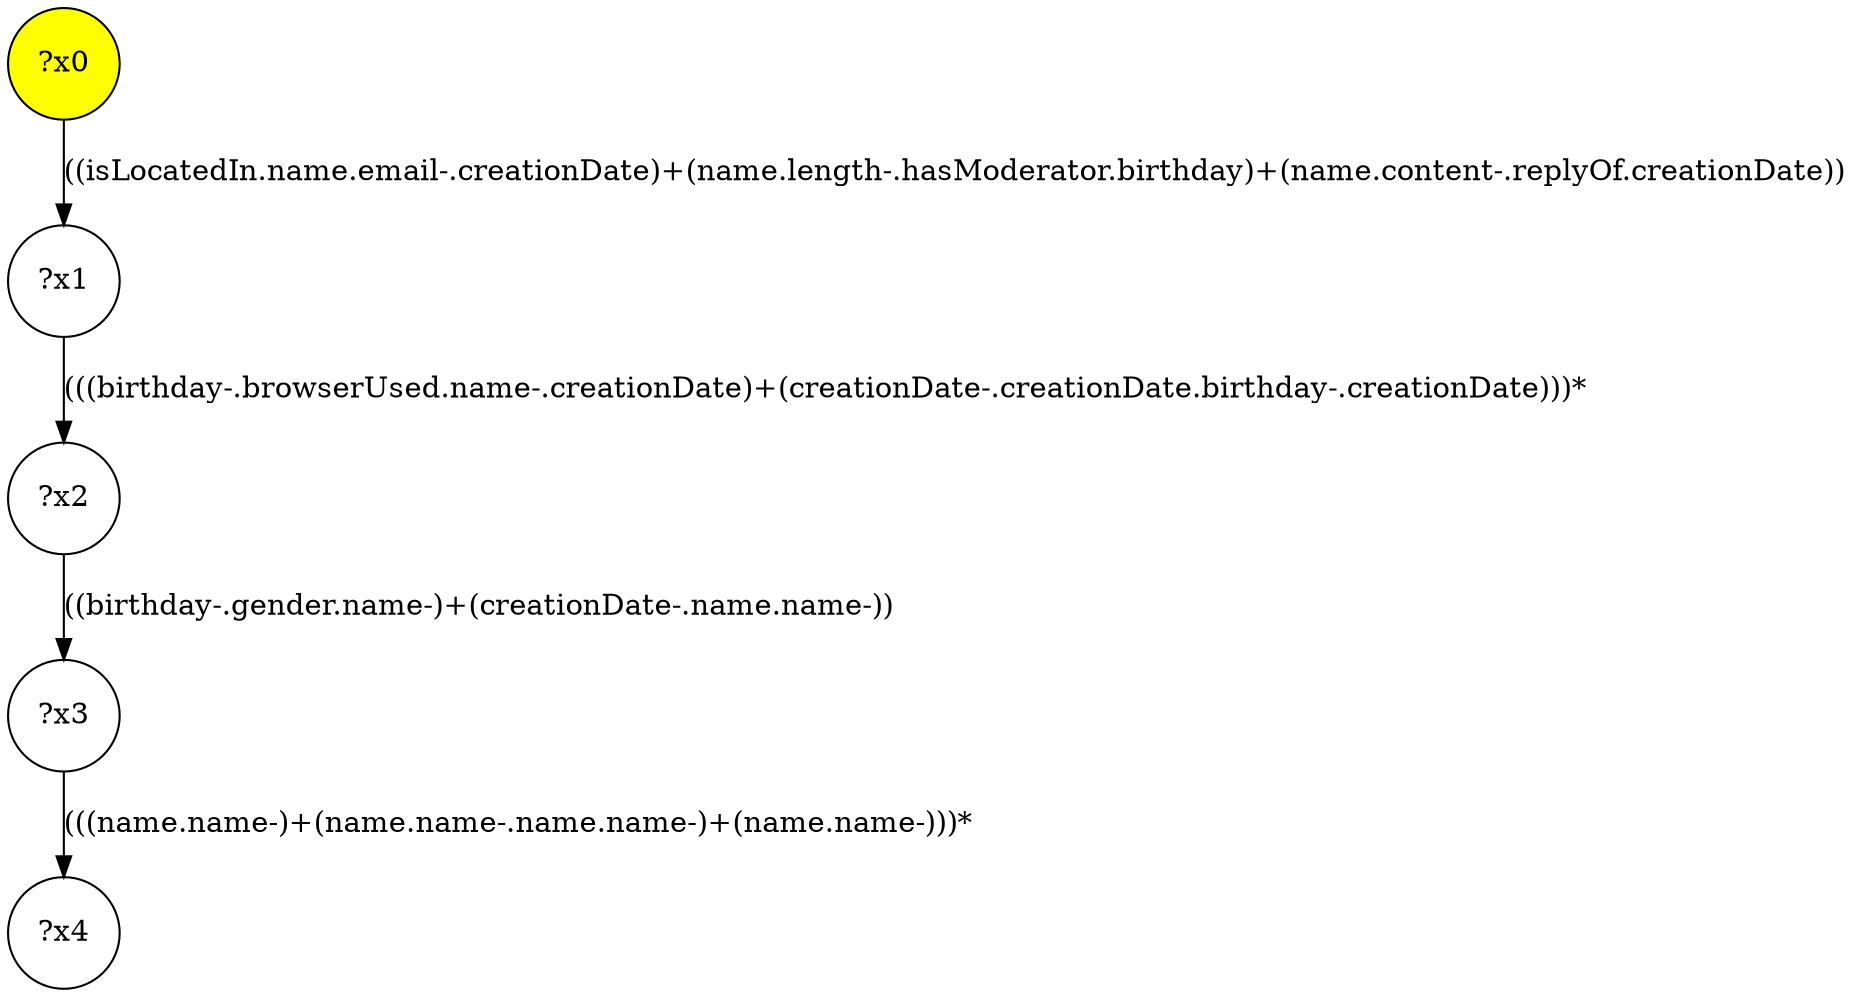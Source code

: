 digraph g {
	x0 [fillcolor="yellow", style="filled," shape=circle, label="?x0"];
	x1 [shape=circle, label="?x1"];
	x0 -> x1 [label="((isLocatedIn.name.email-.creationDate)+(name.length-.hasModerator.birthday)+(name.content-.replyOf.creationDate))"];
	x2 [shape=circle, label="?x2"];
	x1 -> x2 [label="(((birthday-.browserUsed.name-.creationDate)+(creationDate-.creationDate.birthday-.creationDate)))*"];
	x3 [shape=circle, label="?x3"];
	x2 -> x3 [label="((birthday-.gender.name-)+(creationDate-.name.name-))"];
	x4 [shape=circle, label="?x4"];
	x3 -> x4 [label="(((name.name-)+(name.name-.name.name-)+(name.name-)))*"];
}
